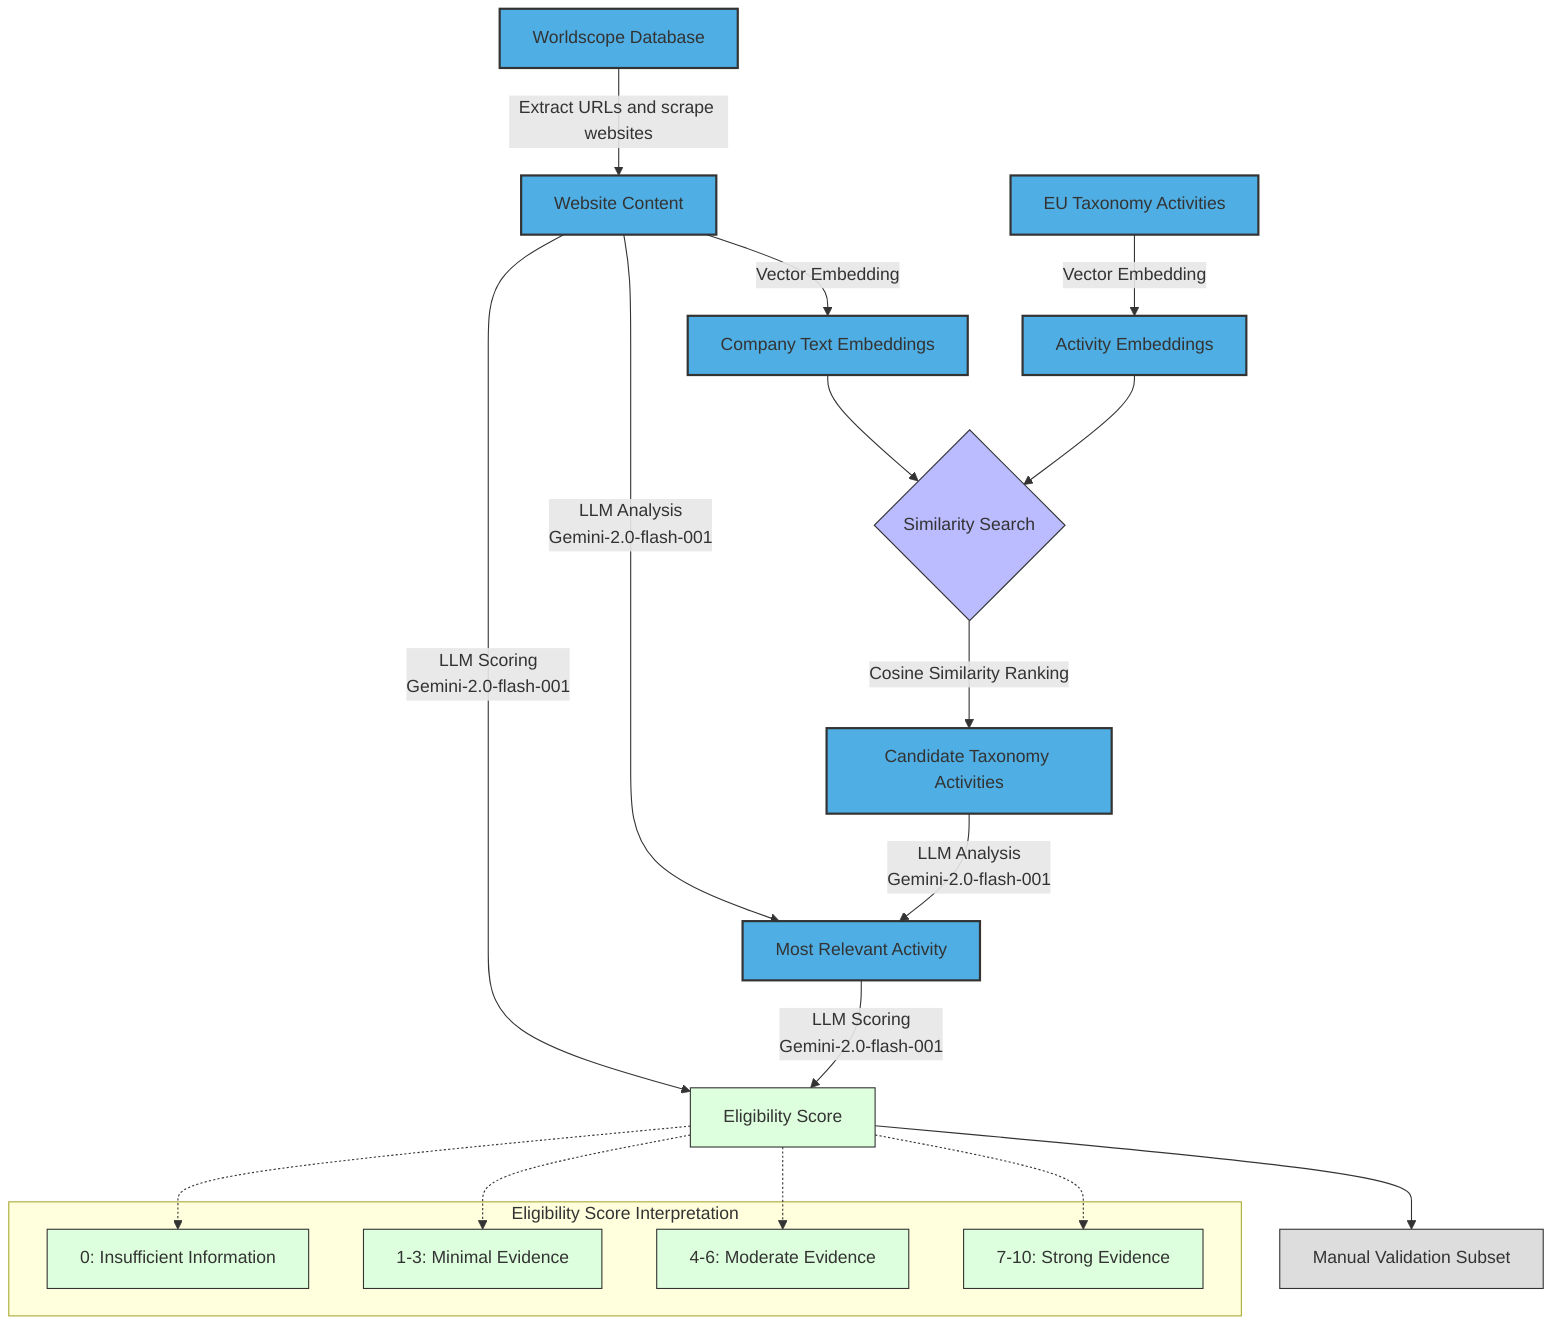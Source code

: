flowchart TD
    %% Data Acquisition Phase
    A[Worldscope Database] -->|Extract URLs and scrape websites| C[Website Content]

    %% Taxonomy Representation Phase
    E[EU Taxonomy Activities] -->|Vector Embedding| F[Activity Embeddings]

    %% Embedding and Retrieval Phase
    C -->|Vector Embedding | H[Company Text Embeddings]
    H --> I{Similarity Search}
    F --> I
    I -->|Cosine Similarity Ranking| J[Candidate Taxonomy Activities]

    %% LLM Classification Phase
    C & J -->|LLM Analysis <br>  Gemini-2.0-flash-001| N[Most Relevant Activity]


    %% Eligibility Assessment Phase
    C & N -->|LLM Scoring <br> Gemini-2.0-flash-001| P[Eligibility Score]

    %% Validation and Quality Control
    P --> Q[Manual Validation Subset]

    %% Subgraph for Score Interpretation
    subgraph "Eligibility Score Interpretation"
    T[0: Insufficient Information]
    U[1-3: Minimal Evidence]
    V[4-6: Moderate Evidence]
    W[7-10: Strong Evidence]
    end

    P -.-> T
    P -.-> U
    P -.-> V
    P -.-> W

    %% Styling
    classDef database fill:#4fafe4,stroke:#333,stroke-width:2px;
    classDef process fill:#bbf,stroke:#333,stroke-width:1px;
    classDef dataObj fill:#dfd,stroke:#333,stroke-width:1px;
    classDef llm fill:#fdd,stroke:#333,stroke-width:2px;
    classDef validation fill:#ddd,stroke:#333,stroke-width:1px;

    class A,G database;
    class B,C,D,E,F,H,J,K,L,N database;
    class I,M,O process;
    class P,T,U,V,W dataObj;
    class M,O llm;
    class Q,R,S validation;